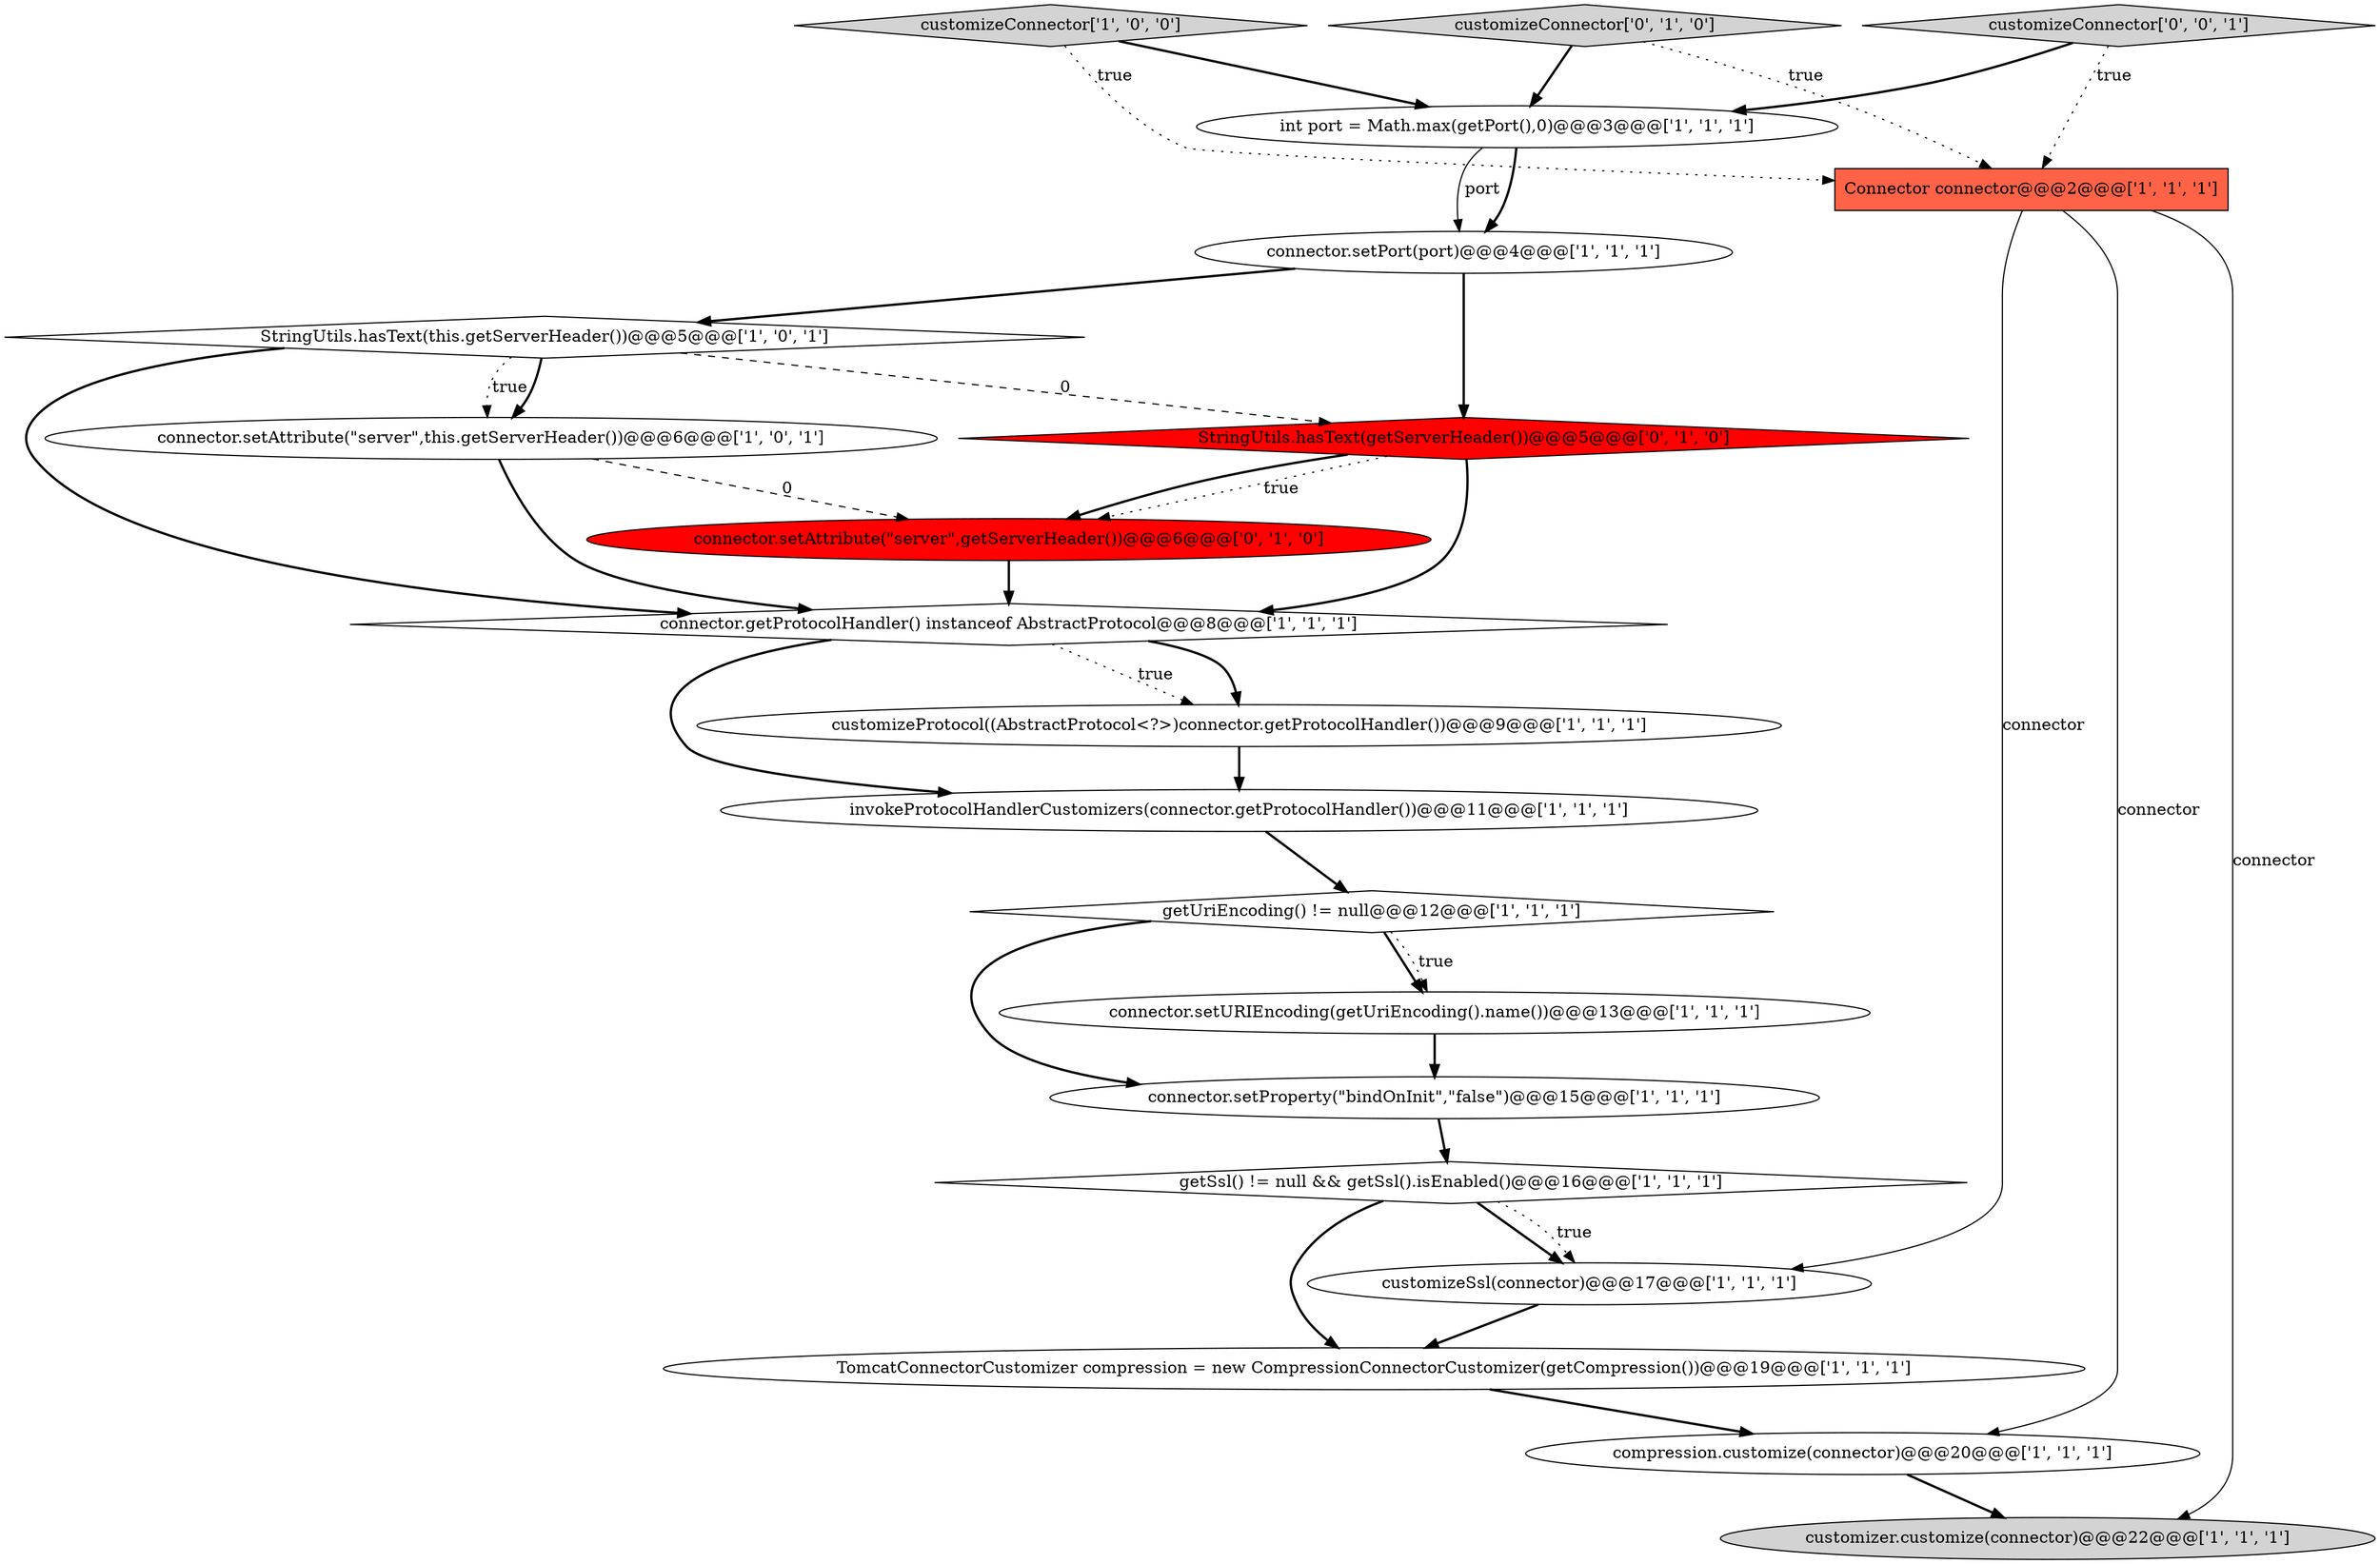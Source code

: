 digraph {
20 [style = filled, label = "customizeConnector['0', '0', '1']", fillcolor = lightgray, shape = diamond image = "AAA0AAABBB3BBB"];
4 [style = filled, label = "customizeConnector['1', '0', '0']", fillcolor = lightgray, shape = diamond image = "AAA0AAABBB1BBB"];
9 [style = filled, label = "invokeProtocolHandlerCustomizers(connector.getProtocolHandler())@@@11@@@['1', '1', '1']", fillcolor = white, shape = ellipse image = "AAA0AAABBB1BBB"];
19 [style = filled, label = "StringUtils.hasText(getServerHeader())@@@5@@@['0', '1', '0']", fillcolor = red, shape = diamond image = "AAA1AAABBB2BBB"];
10 [style = filled, label = "connector.setPort(port)@@@4@@@['1', '1', '1']", fillcolor = white, shape = ellipse image = "AAA0AAABBB1BBB"];
0 [style = filled, label = "connector.setAttribute(\"server\",this.getServerHeader())@@@6@@@['1', '0', '1']", fillcolor = white, shape = ellipse image = "AAA0AAABBB1BBB"];
13 [style = filled, label = "TomcatConnectorCustomizer compression = new CompressionConnectorCustomizer(getCompression())@@@19@@@['1', '1', '1']", fillcolor = white, shape = ellipse image = "AAA0AAABBB1BBB"];
8 [style = filled, label = "compression.customize(connector)@@@20@@@['1', '1', '1']", fillcolor = white, shape = ellipse image = "AAA0AAABBB1BBB"];
7 [style = filled, label = "connector.setURIEncoding(getUriEncoding().name())@@@13@@@['1', '1', '1']", fillcolor = white, shape = ellipse image = "AAA0AAABBB1BBB"];
15 [style = filled, label = "Connector connector@@@2@@@['1', '1', '1']", fillcolor = tomato, shape = box image = "AAA0AAABBB1BBB"];
16 [style = filled, label = "connector.setProperty(\"bindOnInit\",\"false\")@@@15@@@['1', '1', '1']", fillcolor = white, shape = ellipse image = "AAA0AAABBB1BBB"];
1 [style = filled, label = "customizeProtocol((AbstractProtocol<?>)connector.getProtocolHandler())@@@9@@@['1', '1', '1']", fillcolor = white, shape = ellipse image = "AAA0AAABBB1BBB"];
2 [style = filled, label = "int port = Math.max(getPort(),0)@@@3@@@['1', '1', '1']", fillcolor = white, shape = ellipse image = "AAA0AAABBB1BBB"];
5 [style = filled, label = "StringUtils.hasText(this.getServerHeader())@@@5@@@['1', '0', '1']", fillcolor = white, shape = diamond image = "AAA0AAABBB1BBB"];
6 [style = filled, label = "customizeSsl(connector)@@@17@@@['1', '1', '1']", fillcolor = white, shape = ellipse image = "AAA0AAABBB1BBB"];
3 [style = filled, label = "connector.getProtocolHandler() instanceof AbstractProtocol@@@8@@@['1', '1', '1']", fillcolor = white, shape = diamond image = "AAA0AAABBB1BBB"];
18 [style = filled, label = "customizeConnector['0', '1', '0']", fillcolor = lightgray, shape = diamond image = "AAA0AAABBB2BBB"];
17 [style = filled, label = "connector.setAttribute(\"server\",getServerHeader())@@@6@@@['0', '1', '0']", fillcolor = red, shape = ellipse image = "AAA1AAABBB2BBB"];
12 [style = filled, label = "getSsl() != null && getSsl().isEnabled()@@@16@@@['1', '1', '1']", fillcolor = white, shape = diamond image = "AAA0AAABBB1BBB"];
14 [style = filled, label = "customizer.customize(connector)@@@22@@@['1', '1', '1']", fillcolor = lightgray, shape = ellipse image = "AAA0AAABBB1BBB"];
11 [style = filled, label = "getUriEncoding() != null@@@12@@@['1', '1', '1']", fillcolor = white, shape = diamond image = "AAA0AAABBB1BBB"];
5->3 [style = bold, label=""];
0->3 [style = bold, label=""];
11->16 [style = bold, label=""];
11->7 [style = dotted, label="true"];
9->11 [style = bold, label=""];
3->1 [style = bold, label=""];
19->17 [style = dotted, label="true"];
2->10 [style = solid, label="port"];
10->19 [style = bold, label=""];
18->15 [style = dotted, label="true"];
8->14 [style = bold, label=""];
4->2 [style = bold, label=""];
19->17 [style = bold, label=""];
5->0 [style = dotted, label="true"];
4->15 [style = dotted, label="true"];
18->2 [style = bold, label=""];
2->10 [style = bold, label=""];
12->6 [style = bold, label=""];
0->17 [style = dashed, label="0"];
1->9 [style = bold, label=""];
15->14 [style = solid, label="connector"];
20->2 [style = bold, label=""];
15->6 [style = solid, label="connector"];
3->9 [style = bold, label=""];
12->13 [style = bold, label=""];
10->5 [style = bold, label=""];
5->0 [style = bold, label=""];
12->6 [style = dotted, label="true"];
6->13 [style = bold, label=""];
7->16 [style = bold, label=""];
17->3 [style = bold, label=""];
13->8 [style = bold, label=""];
15->8 [style = solid, label="connector"];
5->19 [style = dashed, label="0"];
16->12 [style = bold, label=""];
19->3 [style = bold, label=""];
3->1 [style = dotted, label="true"];
11->7 [style = bold, label=""];
20->15 [style = dotted, label="true"];
}
